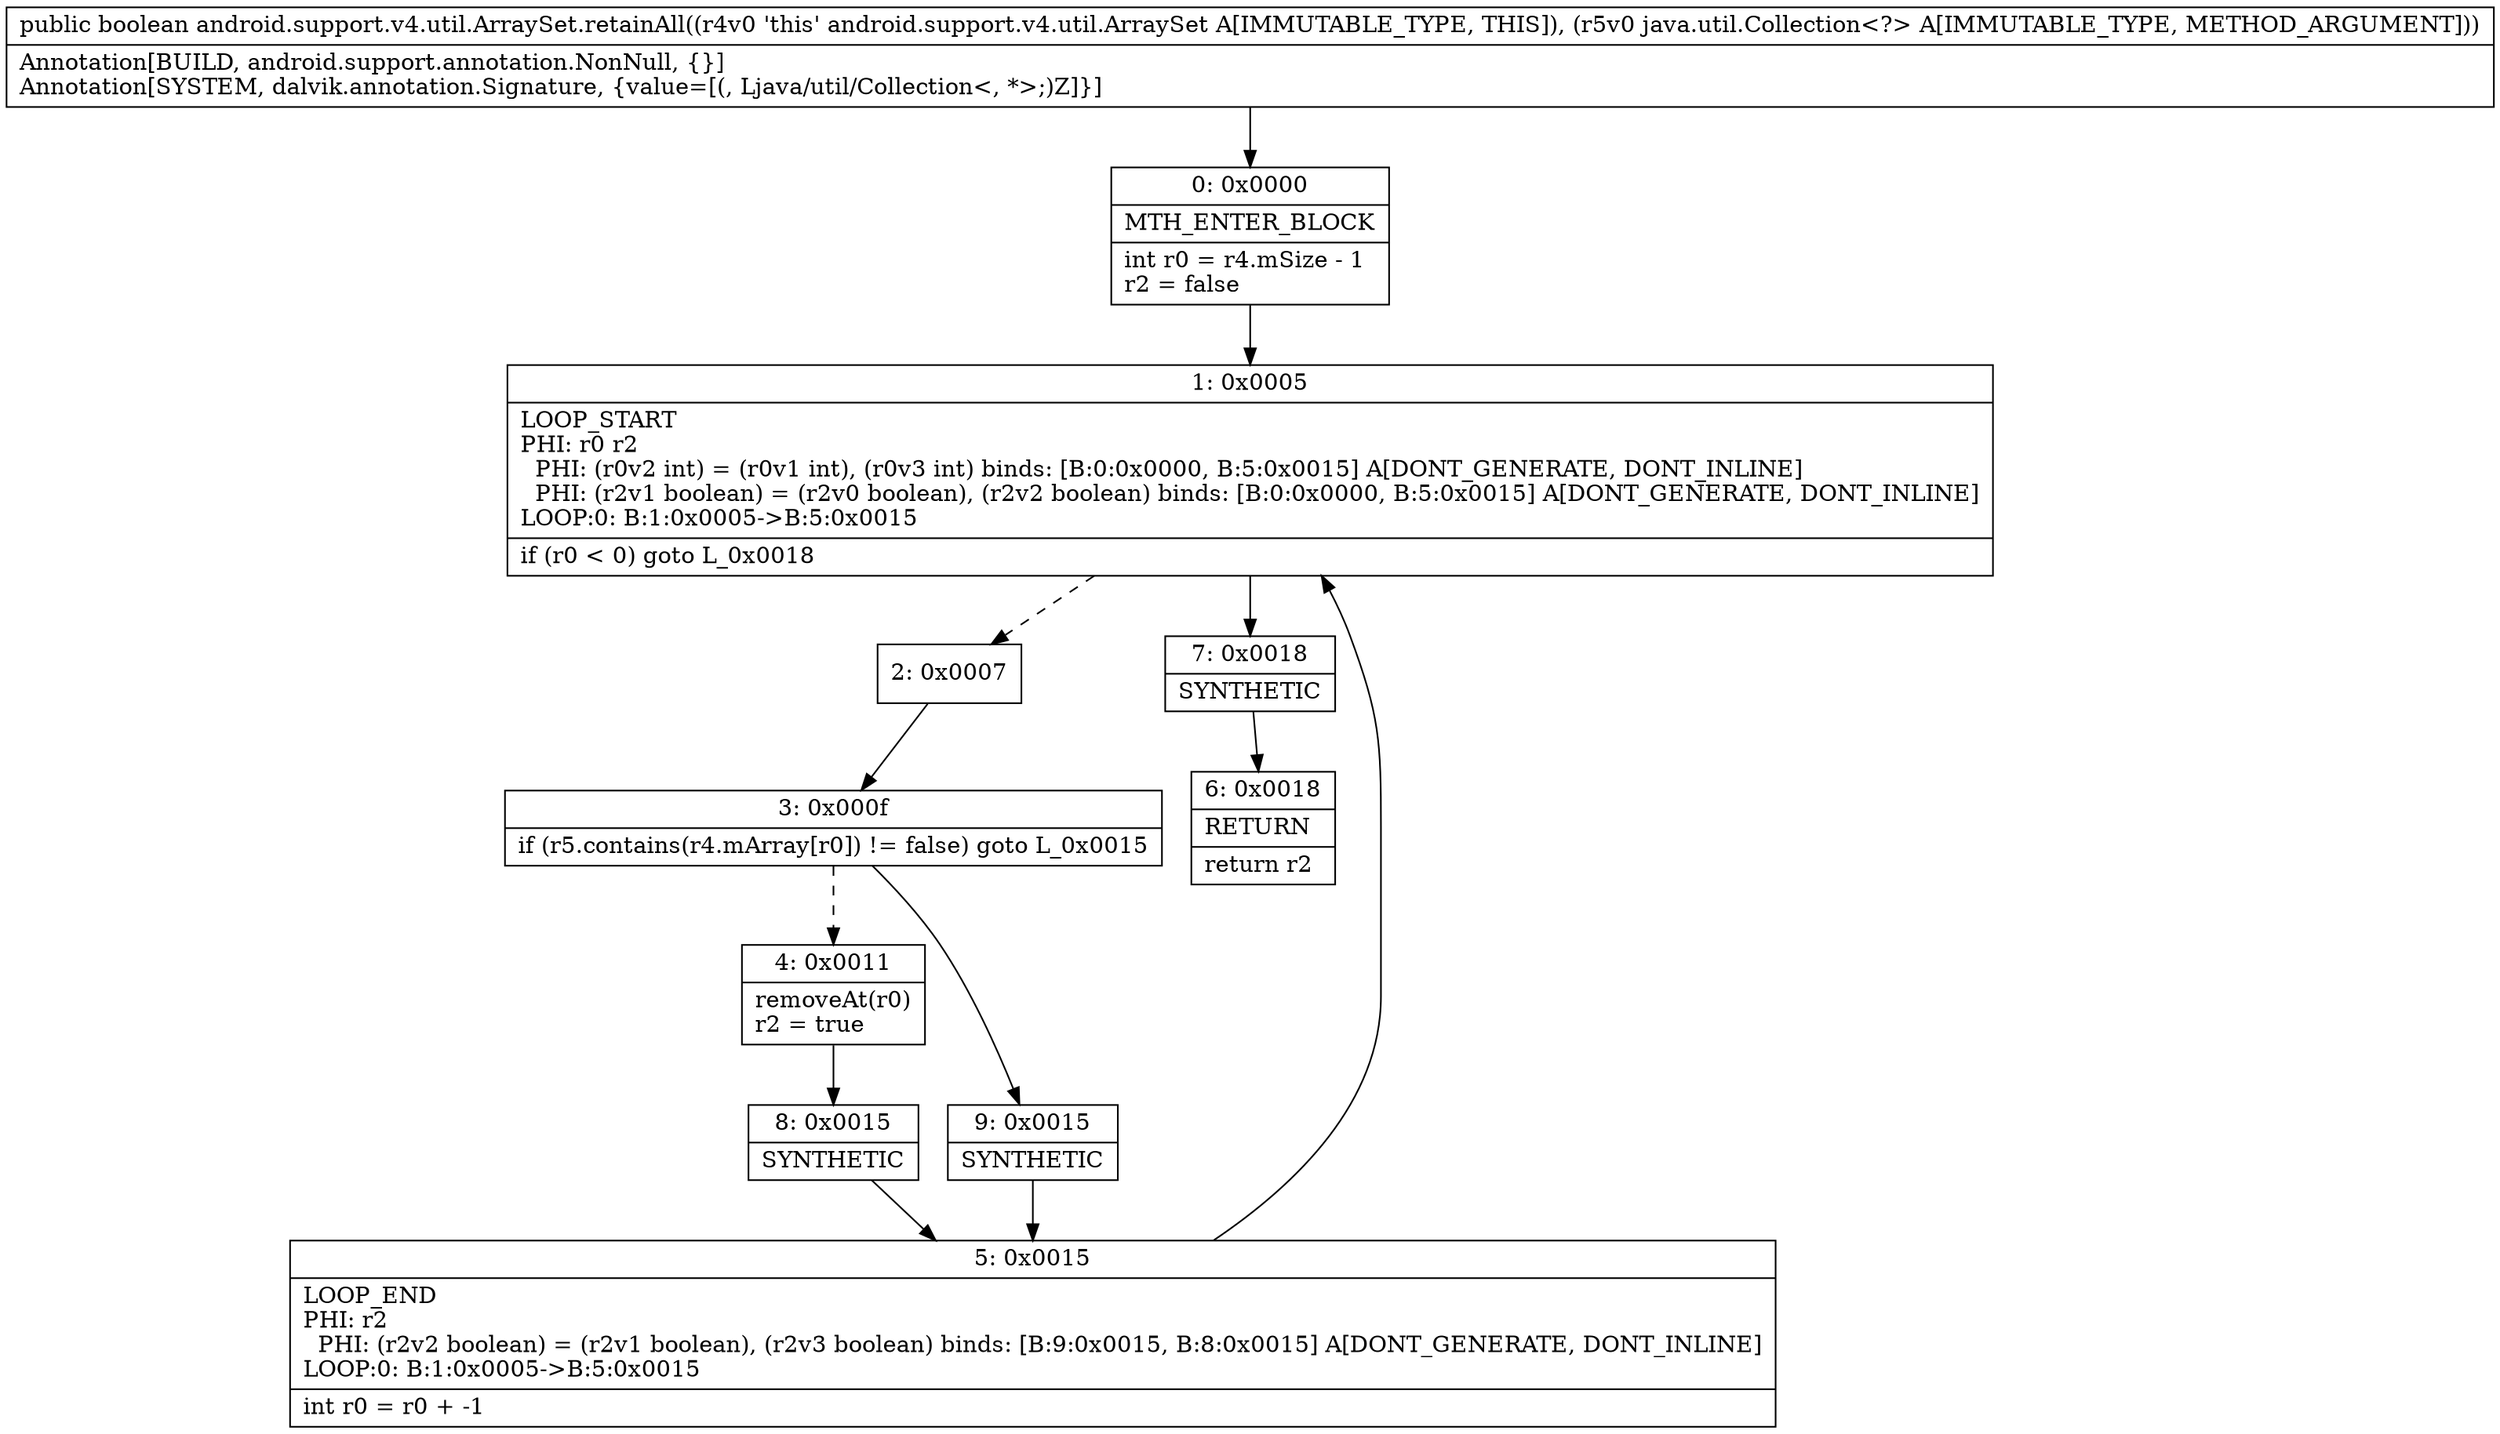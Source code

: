 digraph "CFG forandroid.support.v4.util.ArraySet.retainAll(Ljava\/util\/Collection;)Z" {
Node_0 [shape=record,label="{0\:\ 0x0000|MTH_ENTER_BLOCK\l|int r0 = r4.mSize \- 1\lr2 = false\l}"];
Node_1 [shape=record,label="{1\:\ 0x0005|LOOP_START\lPHI: r0 r2 \l  PHI: (r0v2 int) = (r0v1 int), (r0v3 int) binds: [B:0:0x0000, B:5:0x0015] A[DONT_GENERATE, DONT_INLINE]\l  PHI: (r2v1 boolean) = (r2v0 boolean), (r2v2 boolean) binds: [B:0:0x0000, B:5:0x0015] A[DONT_GENERATE, DONT_INLINE]\lLOOP:0: B:1:0x0005\-\>B:5:0x0015\l|if (r0 \< 0) goto L_0x0018\l}"];
Node_2 [shape=record,label="{2\:\ 0x0007}"];
Node_3 [shape=record,label="{3\:\ 0x000f|if (r5.contains(r4.mArray[r0]) != false) goto L_0x0015\l}"];
Node_4 [shape=record,label="{4\:\ 0x0011|removeAt(r0)\lr2 = true\l}"];
Node_5 [shape=record,label="{5\:\ 0x0015|LOOP_END\lPHI: r2 \l  PHI: (r2v2 boolean) = (r2v1 boolean), (r2v3 boolean) binds: [B:9:0x0015, B:8:0x0015] A[DONT_GENERATE, DONT_INLINE]\lLOOP:0: B:1:0x0005\-\>B:5:0x0015\l|int r0 = r0 + \-1\l}"];
Node_6 [shape=record,label="{6\:\ 0x0018|RETURN\l|return r2\l}"];
Node_7 [shape=record,label="{7\:\ 0x0018|SYNTHETIC\l}"];
Node_8 [shape=record,label="{8\:\ 0x0015|SYNTHETIC\l}"];
Node_9 [shape=record,label="{9\:\ 0x0015|SYNTHETIC\l}"];
MethodNode[shape=record,label="{public boolean android.support.v4.util.ArraySet.retainAll((r4v0 'this' android.support.v4.util.ArraySet A[IMMUTABLE_TYPE, THIS]), (r5v0 java.util.Collection\<?\> A[IMMUTABLE_TYPE, METHOD_ARGUMENT]))  | Annotation[BUILD, android.support.annotation.NonNull, \{\}]\lAnnotation[SYSTEM, dalvik.annotation.Signature, \{value=[(, Ljava\/util\/Collection\<, *\>;)Z]\}]\l}"];
MethodNode -> Node_0;
Node_0 -> Node_1;
Node_1 -> Node_2[style=dashed];
Node_1 -> Node_7;
Node_2 -> Node_3;
Node_3 -> Node_4[style=dashed];
Node_3 -> Node_9;
Node_4 -> Node_8;
Node_5 -> Node_1;
Node_7 -> Node_6;
Node_8 -> Node_5;
Node_9 -> Node_5;
}

